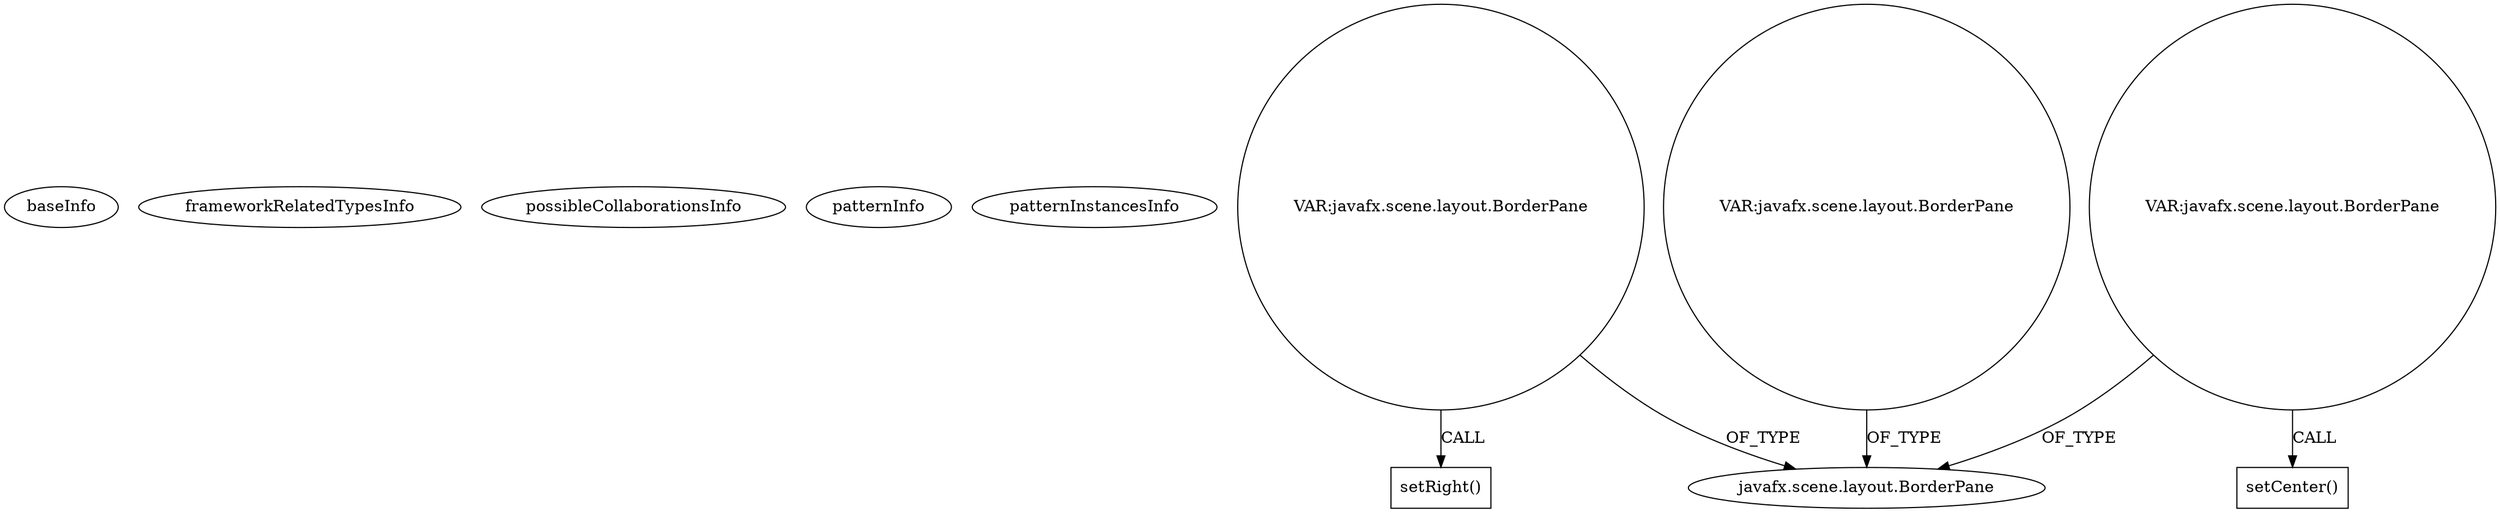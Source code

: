 digraph {
baseInfo[graphId=685,category="pattern",isAnonymous=false,possibleRelation=false]
frameworkRelatedTypesInfo[]
possibleCollaborationsInfo[]
patternInfo[frequency=3.0,patternRootClient=null]
patternInstancesInfo[0="tyduptyler13-AutoCAMS-Parser~/tyduptyler13-AutoCAMS-Parser/AutoCAMS-Parser-master/src/com/myuplay/AutoCAMS/Main.java~Main~4599",1="Alittlemurkling-alarm-clock~/Alittlemurkling-alarm-clock/alarm-clock-master/src/org/quux/alarmclock/AlarmCard.java~AlarmCard~130",2="Alittlemurkling-alarm-clock~/Alittlemurkling-alarm-clock/alarm-clock-master/src/org/quux/alarmclock/MainWindow.java~MainWindow~125"]
17[label="javafx.scene.layout.BorderPane",vertexType="FRAMEWORK_CLASS_TYPE",isFrameworkType=false]
114[label="VAR:javafx.scene.layout.BorderPane",vertexType="VARIABLE_EXPRESION",isFrameworkType=false,shape=circle]
16[label="VAR:javafx.scene.layout.BorderPane",vertexType="VARIABLE_EXPRESION",isFrameworkType=false,shape=circle]
76[label="VAR:javafx.scene.layout.BorderPane",vertexType="VARIABLE_EXPRESION",isFrameworkType=false,shape=circle]
151[label="setRight()",vertexType="INSIDE_CALL",isFrameworkType=false,shape=box]
21[label="setCenter()",vertexType="INSIDE_CALL",isFrameworkType=false,shape=box]
114->17[label="OF_TYPE"]
114->151[label="CALL"]
16->17[label="OF_TYPE"]
16->21[label="CALL"]
76->17[label="OF_TYPE"]
}
